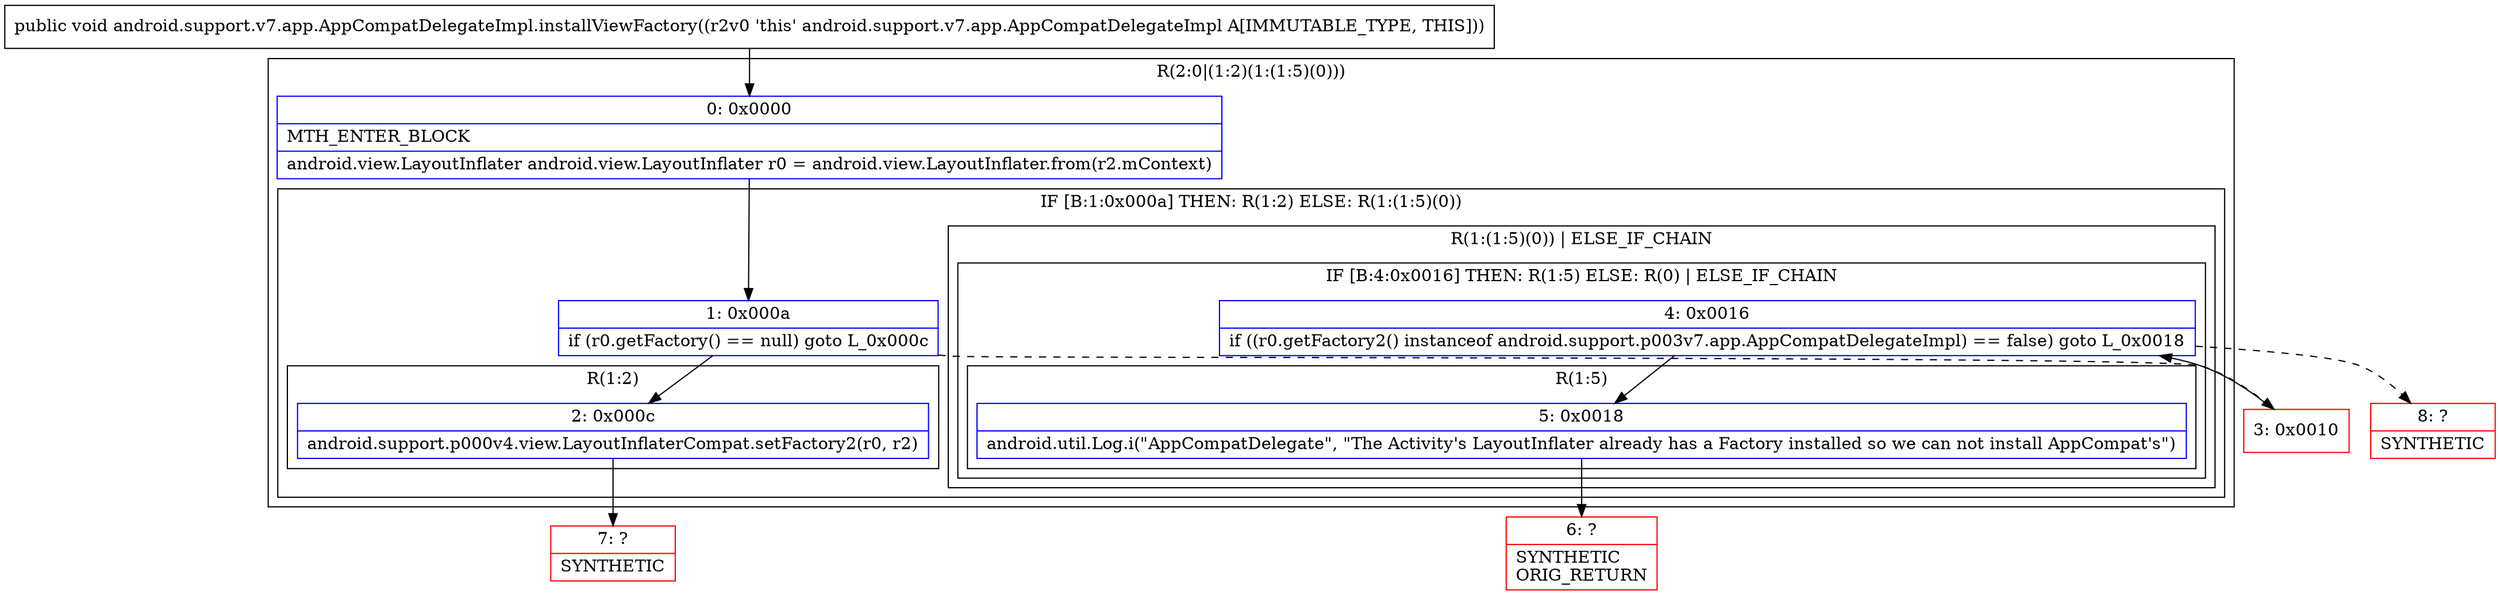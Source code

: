 digraph "CFG forandroid.support.v7.app.AppCompatDelegateImpl.installViewFactory()V" {
subgraph cluster_Region_808111992 {
label = "R(2:0|(1:2)(1:(1:5)(0)))";
node [shape=record,color=blue];
Node_0 [shape=record,label="{0\:\ 0x0000|MTH_ENTER_BLOCK\l|android.view.LayoutInflater android.view.LayoutInflater r0 = android.view.LayoutInflater.from(r2.mContext)\l}"];
subgraph cluster_IfRegion_1600340122 {
label = "IF [B:1:0x000a] THEN: R(1:2) ELSE: R(1:(1:5)(0))";
node [shape=record,color=blue];
Node_1 [shape=record,label="{1\:\ 0x000a|if (r0.getFactory() == null) goto L_0x000c\l}"];
subgraph cluster_Region_1787689739 {
label = "R(1:2)";
node [shape=record,color=blue];
Node_2 [shape=record,label="{2\:\ 0x000c|android.support.p000v4.view.LayoutInflaterCompat.setFactory2(r0, r2)\l}"];
}
subgraph cluster_Region_953451948 {
label = "R(1:(1:5)(0)) | ELSE_IF_CHAIN\l";
node [shape=record,color=blue];
subgraph cluster_IfRegion_1392217313 {
label = "IF [B:4:0x0016] THEN: R(1:5) ELSE: R(0) | ELSE_IF_CHAIN\l";
node [shape=record,color=blue];
Node_4 [shape=record,label="{4\:\ 0x0016|if ((r0.getFactory2() instanceof android.support.p003v7.app.AppCompatDelegateImpl) == false) goto L_0x0018\l}"];
subgraph cluster_Region_2044214913 {
label = "R(1:5)";
node [shape=record,color=blue];
Node_5 [shape=record,label="{5\:\ 0x0018|android.util.Log.i(\"AppCompatDelegate\", \"The Activity's LayoutInflater already has a Factory installed so we can not install AppCompat's\")\l}"];
}
subgraph cluster_Region_1145439645 {
label = "R(0)";
node [shape=record,color=blue];
}
}
}
}
}
Node_3 [shape=record,color=red,label="{3\:\ 0x0010}"];
Node_6 [shape=record,color=red,label="{6\:\ ?|SYNTHETIC\lORIG_RETURN\l}"];
Node_7 [shape=record,color=red,label="{7\:\ ?|SYNTHETIC\l}"];
Node_8 [shape=record,color=red,label="{8\:\ ?|SYNTHETIC\l}"];
MethodNode[shape=record,label="{public void android.support.v7.app.AppCompatDelegateImpl.installViewFactory((r2v0 'this' android.support.v7.app.AppCompatDelegateImpl A[IMMUTABLE_TYPE, THIS])) }"];
MethodNode -> Node_0;
Node_0 -> Node_1;
Node_1 -> Node_2;
Node_1 -> Node_3[style=dashed];
Node_2 -> Node_7;
Node_4 -> Node_5;
Node_4 -> Node_8[style=dashed];
Node_5 -> Node_6;
Node_3 -> Node_4;
}

